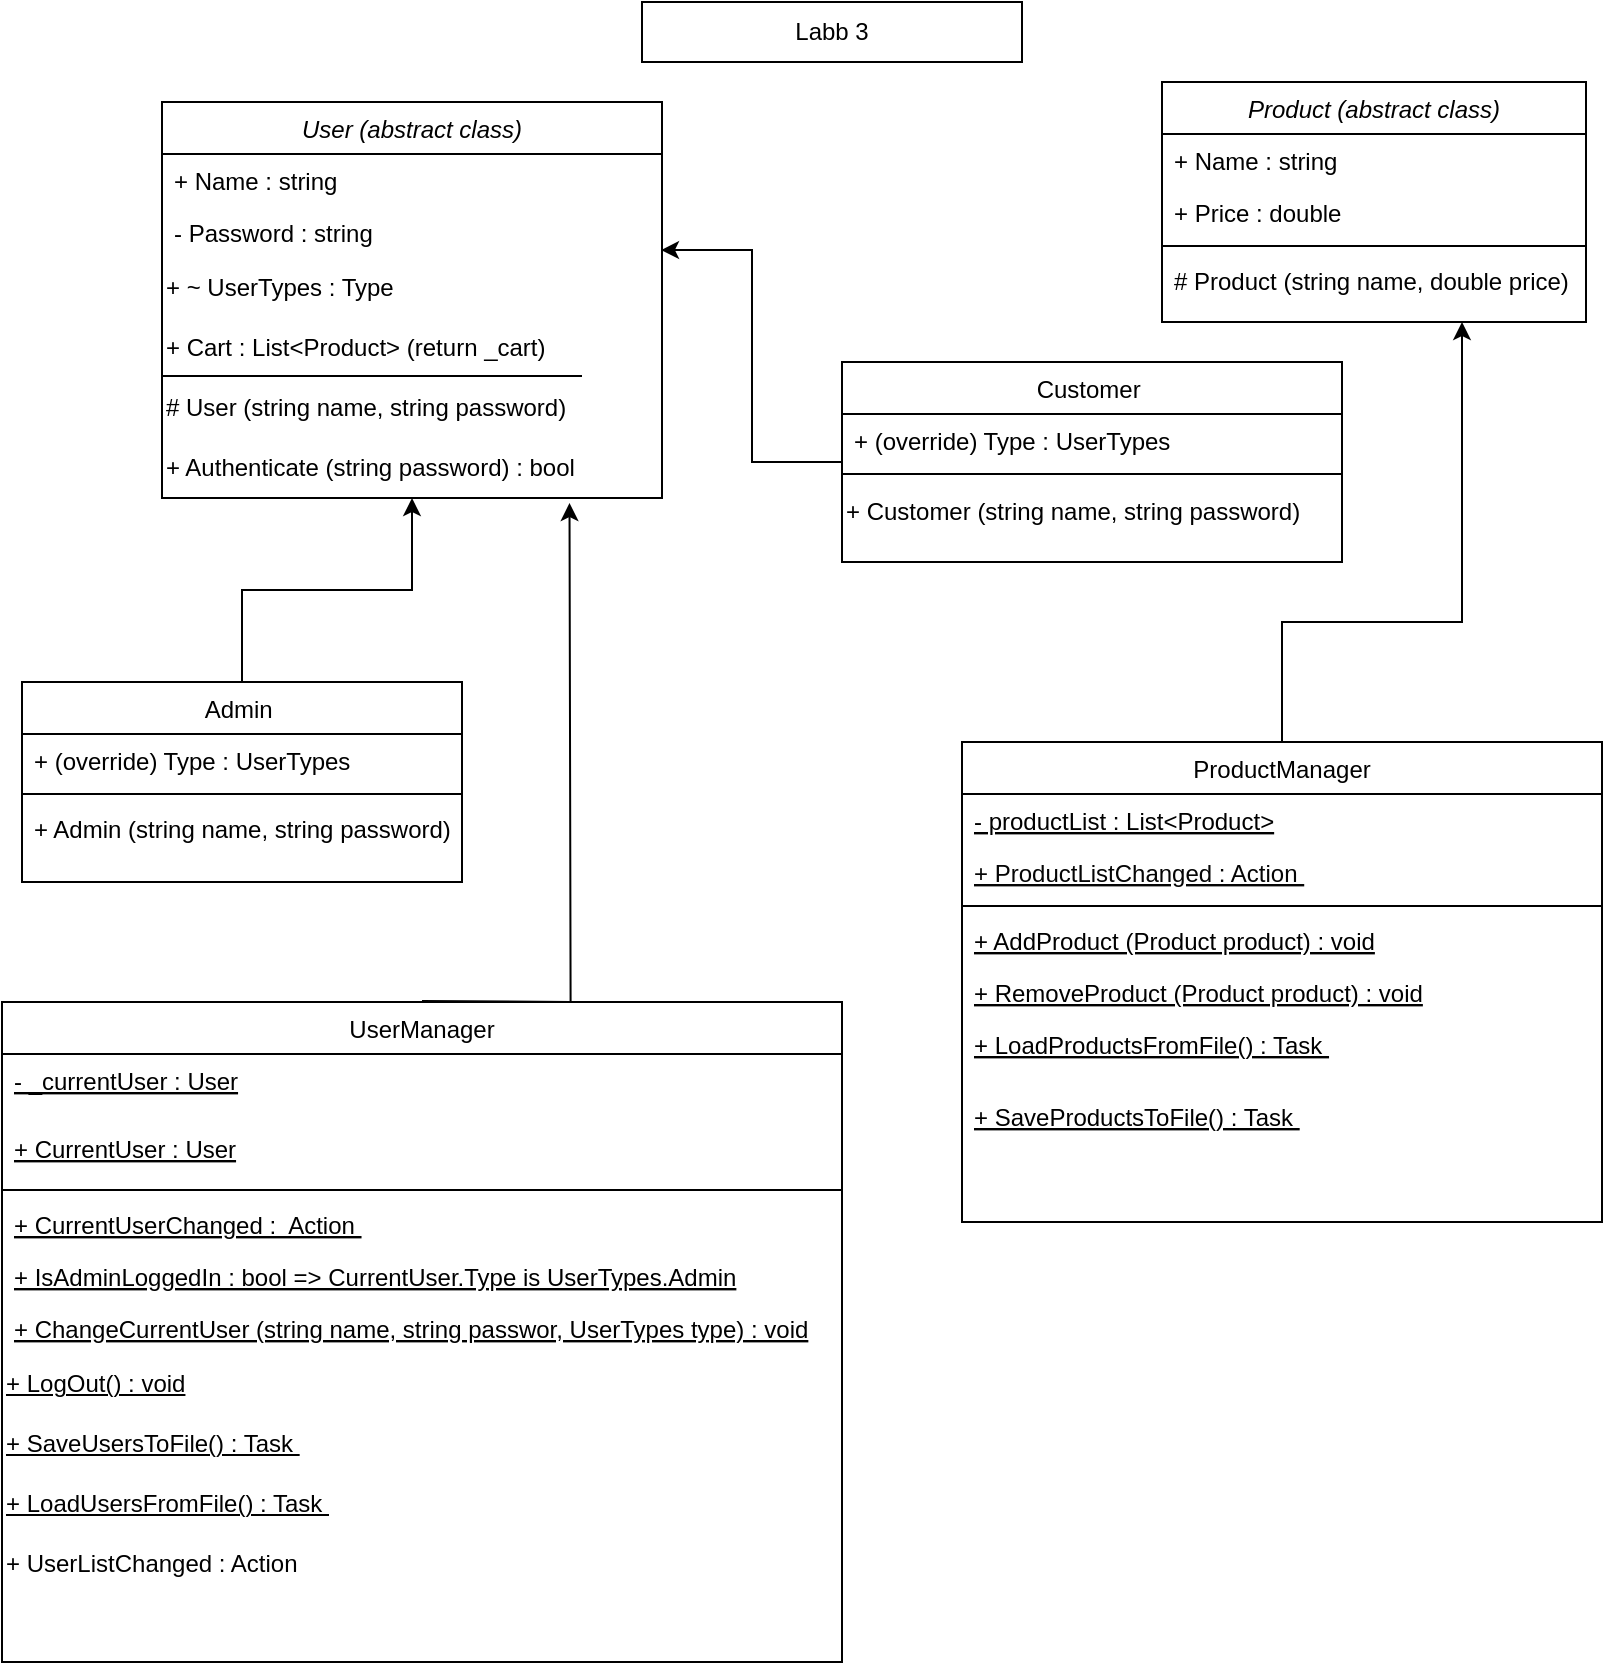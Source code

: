 <mxfile version="21.7.5" type="github">
  <diagram id="C5RBs43oDa-KdzZeNtuy" name="Page-1">
    <mxGraphModel dx="786" dy="459" grid="1" gridSize="10" guides="1" tooltips="1" connect="1" arrows="1" fold="1" page="1" pageScale="1" pageWidth="827" pageHeight="1169" math="0" shadow="0">
      <root>
        <mxCell id="WIyWlLk6GJQsqaUBKTNV-0" />
        <mxCell id="WIyWlLk6GJQsqaUBKTNV-1" parent="WIyWlLk6GJQsqaUBKTNV-0" />
        <mxCell id="jB-7pgzod1QEqbsvNjXn-13" style="edgeStyle=orthogonalEdgeStyle;rounded=0;orthogonalLoop=1;jettySize=auto;html=1;" parent="WIyWlLk6GJQsqaUBKTNV-1" source="zkfFHV4jXpPFQw0GAbJ--0" target="_D_eZjNQR4-CsZUGTJUT-10" edge="1">
          <mxGeometry relative="1" as="geometry" />
        </mxCell>
        <mxCell id="zkfFHV4jXpPFQw0GAbJ--0" value="Admin &#xa;" style="swimlane;fontStyle=0;align=center;verticalAlign=top;childLayout=stackLayout;horizontal=1;startSize=26;horizontalStack=0;resizeParent=1;resizeLast=0;collapsible=1;marginBottom=0;rounded=0;shadow=0;strokeWidth=1;" parent="WIyWlLk6GJQsqaUBKTNV-1" vertex="1">
          <mxGeometry x="20" y="350" width="220" height="100" as="geometry">
            <mxRectangle x="230" y="140" width="160" height="26" as="alternateBounds" />
          </mxGeometry>
        </mxCell>
        <mxCell id="zkfFHV4jXpPFQw0GAbJ--1" value="+ (override) Type : UserTypes" style="text;align=left;verticalAlign=top;spacingLeft=4;spacingRight=4;overflow=hidden;rotatable=0;points=[[0,0.5],[1,0.5]];portConstraint=eastwest;" parent="zkfFHV4jXpPFQw0GAbJ--0" vertex="1">
          <mxGeometry y="26" width="220" height="26" as="geometry" />
        </mxCell>
        <mxCell id="zkfFHV4jXpPFQw0GAbJ--4" value="" style="line;html=1;strokeWidth=1;align=left;verticalAlign=middle;spacingTop=-1;spacingLeft=3;spacingRight=3;rotatable=0;labelPosition=right;points=[];portConstraint=eastwest;" parent="zkfFHV4jXpPFQw0GAbJ--0" vertex="1">
          <mxGeometry y="52" width="220" height="8" as="geometry" />
        </mxCell>
        <mxCell id="zkfFHV4jXpPFQw0GAbJ--5" value="+ Admin (string name, string password)" style="text;align=left;verticalAlign=top;spacingLeft=4;spacingRight=4;overflow=hidden;rotatable=0;points=[[0,0.5],[1,0.5]];portConstraint=eastwest;" parent="zkfFHV4jXpPFQw0GAbJ--0" vertex="1">
          <mxGeometry y="60" width="220" height="26" as="geometry" />
        </mxCell>
        <mxCell id="zkfFHV4jXpPFQw0GAbJ--6" value="User (abstract class)" style="swimlane;fontStyle=2;align=center;verticalAlign=top;childLayout=stackLayout;horizontal=1;startSize=26;horizontalStack=0;resizeParent=1;resizeLast=0;collapsible=1;marginBottom=0;rounded=0;shadow=0;strokeWidth=1;" parent="WIyWlLk6GJQsqaUBKTNV-1" vertex="1">
          <mxGeometry x="90" y="60" width="250" height="198" as="geometry">
            <mxRectangle x="130" y="380" width="160" height="26" as="alternateBounds" />
          </mxGeometry>
        </mxCell>
        <mxCell id="zkfFHV4jXpPFQw0GAbJ--7" value="+ Name : string" style="text;align=left;verticalAlign=top;spacingLeft=4;spacingRight=4;overflow=hidden;rotatable=0;points=[[0,0.5],[1,0.5]];portConstraint=eastwest;" parent="zkfFHV4jXpPFQw0GAbJ--6" vertex="1">
          <mxGeometry y="26" width="250" height="26" as="geometry" />
        </mxCell>
        <mxCell id="zkfFHV4jXpPFQw0GAbJ--8" value="- Password : string" style="text;align=left;verticalAlign=top;spacingLeft=4;spacingRight=4;overflow=hidden;rotatable=0;points=[[0,0.5],[1,0.5]];portConstraint=eastwest;rounded=0;shadow=0;html=0;" parent="zkfFHV4jXpPFQw0GAbJ--6" vertex="1">
          <mxGeometry y="52" width="250" height="26" as="geometry" />
        </mxCell>
        <mxCell id="_D_eZjNQR4-CsZUGTJUT-6" value="+ ~ UserTypes : Type" style="text;html=1;align=left;verticalAlign=middle;resizable=0;points=[];autosize=1;strokeColor=none;fillColor=none;" parent="zkfFHV4jXpPFQw0GAbJ--6" vertex="1">
          <mxGeometry y="78" width="250" height="30" as="geometry" />
        </mxCell>
        <mxCell id="_-UEhagV9uYujlucJCfe-0" value="" style="endArrow=none;html=1;rounded=0;exitX=0;exitY=0;exitDx=0;exitDy=0;entryX=1;entryY=0;entryDx=0;entryDy=0;" parent="zkfFHV4jXpPFQw0GAbJ--6" edge="1">
          <mxGeometry width="50" height="50" relative="1" as="geometry">
            <mxPoint x="2.274e-13" y="137" as="sourcePoint" />
            <mxPoint x="210" y="137" as="targetPoint" />
            <Array as="points">
              <mxPoint x="90" y="137" />
            </Array>
          </mxGeometry>
        </mxCell>
        <mxCell id="jB-7pgzod1QEqbsvNjXn-9" value="+ Cart : List&amp;lt;Product&amp;gt; (return _cart)" style="text;html=1;strokeColor=none;fillColor=none;align=left;verticalAlign=middle;whiteSpace=wrap;rounded=0;" parent="zkfFHV4jXpPFQw0GAbJ--6" vertex="1">
          <mxGeometry y="108" width="250" height="30" as="geometry" />
        </mxCell>
        <mxCell id="_D_eZjNQR4-CsZUGTJUT-8" value="# User (string name, string password)" style="text;html=1;strokeColor=none;fillColor=none;align=left;verticalAlign=middle;whiteSpace=wrap;rounded=0;" parent="zkfFHV4jXpPFQw0GAbJ--6" vertex="1">
          <mxGeometry y="138" width="250" height="30" as="geometry" />
        </mxCell>
        <mxCell id="_D_eZjNQR4-CsZUGTJUT-10" value="+ Authenticate (string password) : bool" style="text;html=1;strokeColor=none;fillColor=none;align=left;verticalAlign=middle;whiteSpace=wrap;rounded=0;" parent="zkfFHV4jXpPFQw0GAbJ--6" vertex="1">
          <mxGeometry y="168" width="250" height="30" as="geometry" />
        </mxCell>
        <mxCell id="jB-7pgzod1QEqbsvNjXn-2" style="edgeStyle=orthogonalEdgeStyle;rounded=0;orthogonalLoop=1;jettySize=auto;html=1;entryX=0.998;entryY=-0.133;entryDx=0;entryDy=0;entryPerimeter=0;" parent="WIyWlLk6GJQsqaUBKTNV-1" source="zkfFHV4jXpPFQw0GAbJ--13" target="_D_eZjNQR4-CsZUGTJUT-6" edge="1">
          <mxGeometry relative="1" as="geometry" />
        </mxCell>
        <mxCell id="zkfFHV4jXpPFQw0GAbJ--13" value="Customer &#xa;" style="swimlane;fontStyle=0;align=center;verticalAlign=top;childLayout=stackLayout;horizontal=1;startSize=26;horizontalStack=0;resizeParent=1;resizeLast=0;collapsible=1;marginBottom=0;rounded=0;shadow=0;strokeWidth=1;" parent="WIyWlLk6GJQsqaUBKTNV-1" vertex="1">
          <mxGeometry x="430" y="190" width="250" height="100" as="geometry">
            <mxRectangle x="340" y="380" width="170" height="26" as="alternateBounds" />
          </mxGeometry>
        </mxCell>
        <mxCell id="zkfFHV4jXpPFQw0GAbJ--14" value="+ (override) Type : UserTypes" style="text;align=left;verticalAlign=top;spacingLeft=4;spacingRight=4;overflow=hidden;rotatable=0;points=[[0,0.5],[1,0.5]];portConstraint=eastwest;" parent="zkfFHV4jXpPFQw0GAbJ--13" vertex="1">
          <mxGeometry y="26" width="250" height="26" as="geometry" />
        </mxCell>
        <mxCell id="zkfFHV4jXpPFQw0GAbJ--15" value="" style="line;html=1;strokeWidth=1;align=left;verticalAlign=middle;spacingTop=-1;spacingLeft=3;spacingRight=3;rotatable=0;labelPosition=right;points=[];portConstraint=eastwest;" parent="zkfFHV4jXpPFQw0GAbJ--13" vertex="1">
          <mxGeometry y="52" width="250" height="8" as="geometry" />
        </mxCell>
        <mxCell id="_-UEhagV9uYujlucJCfe-1" value="+ Customer (string name, string password)" style="text;html=1;align=left;verticalAlign=middle;resizable=0;points=[];autosize=1;strokeColor=none;fillColor=none;" parent="zkfFHV4jXpPFQw0GAbJ--13" vertex="1">
          <mxGeometry y="60" width="250" height="30" as="geometry" />
        </mxCell>
        <mxCell id="zkfFHV4jXpPFQw0GAbJ--17" value="Product (abstract class)" style="swimlane;fontStyle=2;align=center;verticalAlign=top;childLayout=stackLayout;horizontal=1;startSize=26;horizontalStack=0;resizeParent=1;resizeLast=0;collapsible=1;marginBottom=0;rounded=0;shadow=0;strokeWidth=1;" parent="WIyWlLk6GJQsqaUBKTNV-1" vertex="1">
          <mxGeometry x="590" y="50" width="212" height="120" as="geometry">
            <mxRectangle x="550" y="140" width="160" height="26" as="alternateBounds" />
          </mxGeometry>
        </mxCell>
        <mxCell id="zkfFHV4jXpPFQw0GAbJ--18" value="+ Name : string    " style="text;align=left;verticalAlign=top;spacingLeft=4;spacingRight=4;overflow=hidden;rotatable=0;points=[[0,0.5],[1,0.5]];portConstraint=eastwest;" parent="zkfFHV4jXpPFQw0GAbJ--17" vertex="1">
          <mxGeometry y="26" width="212" height="26" as="geometry" />
        </mxCell>
        <mxCell id="zkfFHV4jXpPFQw0GAbJ--19" value="+ Price : double" style="text;align=left;verticalAlign=top;spacingLeft=4;spacingRight=4;overflow=hidden;rotatable=0;points=[[0,0.5],[1,0.5]];portConstraint=eastwest;rounded=0;shadow=0;html=0;" parent="zkfFHV4jXpPFQw0GAbJ--17" vertex="1">
          <mxGeometry y="52" width="212" height="26" as="geometry" />
        </mxCell>
        <mxCell id="zkfFHV4jXpPFQw0GAbJ--23" value="" style="line;html=1;strokeWidth=1;align=left;verticalAlign=middle;spacingTop=-1;spacingLeft=3;spacingRight=3;rotatable=0;labelPosition=right;points=[];portConstraint=eastwest;" parent="zkfFHV4jXpPFQw0GAbJ--17" vertex="1">
          <mxGeometry y="78" width="212" height="8" as="geometry" />
        </mxCell>
        <mxCell id="zkfFHV4jXpPFQw0GAbJ--24" value="# Product (string name, double price)" style="text;align=left;verticalAlign=top;spacingLeft=4;spacingRight=4;overflow=hidden;rotatable=0;points=[[0,0.5],[1,0.5]];portConstraint=eastwest;" parent="zkfFHV4jXpPFQw0GAbJ--17" vertex="1">
          <mxGeometry y="86" width="212" height="26" as="geometry" />
        </mxCell>
        <mxCell id="_D_eZjNQR4-CsZUGTJUT-0" value="Labb 3" style="rounded=0;whiteSpace=wrap;html=1;" parent="WIyWlLk6GJQsqaUBKTNV-1" vertex="1">
          <mxGeometry x="330" y="10" width="190" height="30" as="geometry" />
        </mxCell>
        <mxCell id="jB-7pgzod1QEqbsvNjXn-5" style="edgeStyle=orthogonalEdgeStyle;rounded=0;orthogonalLoop=1;jettySize=auto;html=1;" parent="WIyWlLk6GJQsqaUBKTNV-1" edge="1">
          <mxGeometry relative="1" as="geometry">
            <mxPoint x="740" y="170" as="targetPoint" />
            <mxPoint x="610" y="380" as="sourcePoint" />
            <Array as="points">
              <mxPoint x="650" y="380" />
              <mxPoint x="650" y="320" />
              <mxPoint x="740" y="320" />
            </Array>
          </mxGeometry>
        </mxCell>
        <mxCell id="_-UEhagV9uYujlucJCfe-6" value="ProductManager" style="swimlane;fontStyle=0;align=center;verticalAlign=top;childLayout=stackLayout;horizontal=1;startSize=26;horizontalStack=0;resizeParent=1;resizeLast=0;collapsible=1;marginBottom=0;rounded=0;shadow=0;strokeWidth=1;" parent="WIyWlLk6GJQsqaUBKTNV-1" vertex="1">
          <mxGeometry x="490" y="380" width="320" height="240" as="geometry">
            <mxRectangle x="550" y="140" width="160" height="26" as="alternateBounds" />
          </mxGeometry>
        </mxCell>
        <mxCell id="_-UEhagV9uYujlucJCfe-8" value="- productList : List&lt;Product&gt;" style="text;align=left;verticalAlign=top;spacingLeft=4;spacingRight=4;overflow=hidden;rotatable=0;points=[[0,0.5],[1,0.5]];portConstraint=eastwest;rounded=0;shadow=0;html=0;fontStyle=4;fontColor=#000000;" parent="_-UEhagV9uYujlucJCfe-6" vertex="1">
          <mxGeometry y="26" width="320" height="26" as="geometry" />
        </mxCell>
        <mxCell id="_-UEhagV9uYujlucJCfe-9" value="+ ProductListChanged : Action &#xa;" style="text;align=left;verticalAlign=top;spacingLeft=4;spacingRight=4;overflow=hidden;rotatable=0;points=[[0,0.5],[1,0.5]];portConstraint=eastwest;rounded=0;shadow=0;html=0;fontStyle=4;fontColor=#050505;" parent="_-UEhagV9uYujlucJCfe-6" vertex="1">
          <mxGeometry y="52" width="320" height="26" as="geometry" />
        </mxCell>
        <mxCell id="_-UEhagV9uYujlucJCfe-12" value="" style="line;html=1;strokeWidth=1;align=left;verticalAlign=middle;spacingTop=-1;spacingLeft=3;spacingRight=3;rotatable=0;labelPosition=right;points=[];portConstraint=eastwest;" parent="_-UEhagV9uYujlucJCfe-6" vertex="1">
          <mxGeometry y="78" width="320" height="8" as="geometry" />
        </mxCell>
        <mxCell id="_-UEhagV9uYujlucJCfe-10" value="+ AddProduct (Product product) : void" style="text;align=left;verticalAlign=top;spacingLeft=4;spacingRight=4;overflow=hidden;rotatable=0;points=[[0,0.5],[1,0.5]];portConstraint=eastwest;rounded=0;shadow=0;html=0;fontStyle=4" parent="_-UEhagV9uYujlucJCfe-6" vertex="1">
          <mxGeometry y="86" width="320" height="26" as="geometry" />
        </mxCell>
        <mxCell id="_-UEhagV9uYujlucJCfe-11" value="+ RemoveProduct (Product product) : void" style="text;align=left;verticalAlign=top;spacingLeft=4;spacingRight=4;overflow=hidden;rotatable=0;points=[[0,0.5],[1,0.5]];portConstraint=eastwest;rounded=0;shadow=0;html=0;fontStyle=4" parent="_-UEhagV9uYujlucJCfe-6" vertex="1">
          <mxGeometry y="112" width="320" height="26" as="geometry" />
        </mxCell>
        <mxCell id="_-UEhagV9uYujlucJCfe-14" value="+ LoadProductsFromFile() : Task &#xa;" style="text;align=left;verticalAlign=top;spacingLeft=4;spacingRight=4;overflow=hidden;rotatable=0;points=[[0,0.5],[1,0.5]];portConstraint=eastwest;fontStyle=4" parent="_-UEhagV9uYujlucJCfe-6" vertex="1">
          <mxGeometry y="138" width="320" height="36" as="geometry" />
        </mxCell>
        <mxCell id="_-UEhagV9uYujlucJCfe-13" value="+ SaveProductsToFile() : Task &#xa;" style="text;align=left;verticalAlign=top;spacingLeft=4;spacingRight=4;overflow=hidden;rotatable=0;points=[[0,0.5],[1,0.5]];portConstraint=eastwest;fontStyle=4" parent="_-UEhagV9uYujlucJCfe-6" vertex="1">
          <mxGeometry y="174" width="320" height="40" as="geometry" />
        </mxCell>
        <mxCell id="jB-7pgzod1QEqbsvNjXn-14" style="edgeStyle=orthogonalEdgeStyle;rounded=0;orthogonalLoop=1;jettySize=auto;html=1;entryX=0.855;entryY=1.1;entryDx=0;entryDy=0;entryPerimeter=0;" parent="WIyWlLk6GJQsqaUBKTNV-1" edge="1">
          <mxGeometry relative="1" as="geometry">
            <mxPoint x="220" y="509.5" as="sourcePoint" />
            <mxPoint x="293.75" y="260.5" as="targetPoint" />
          </mxGeometry>
        </mxCell>
        <mxCell id="_-UEhagV9uYujlucJCfe-17" value="UserManager" style="swimlane;fontStyle=0;align=center;verticalAlign=top;childLayout=stackLayout;horizontal=1;startSize=26;horizontalStack=0;resizeParent=1;resizeLast=0;collapsible=1;marginBottom=0;rounded=0;shadow=0;strokeWidth=1;" parent="WIyWlLk6GJQsqaUBKTNV-1" vertex="1">
          <mxGeometry x="10" y="510" width="420" height="330" as="geometry">
            <mxRectangle x="550" y="140" width="160" height="26" as="alternateBounds" />
          </mxGeometry>
        </mxCell>
        <mxCell id="_-UEhagV9uYujlucJCfe-19" value="- _currentUser : User" style="text;align=left;verticalAlign=top;spacingLeft=4;spacingRight=4;overflow=hidden;rotatable=0;points=[[0,0.5],[1,0.5]];portConstraint=eastwest;rounded=0;shadow=0;html=0;fontStyle=4" parent="_-UEhagV9uYujlucJCfe-17" vertex="1">
          <mxGeometry y="26" width="420" height="34" as="geometry" />
        </mxCell>
        <mxCell id="_-UEhagV9uYujlucJCfe-24" value="+ CurrentUser : User" style="text;align=left;verticalAlign=top;spacingLeft=4;spacingRight=4;overflow=hidden;rotatable=0;points=[[0,0.5],[1,0.5]];portConstraint=eastwest;fontStyle=4" parent="_-UEhagV9uYujlucJCfe-17" vertex="1">
          <mxGeometry y="60" width="420" height="30" as="geometry" />
        </mxCell>
        <mxCell id="_-UEhagV9uYujlucJCfe-23" value="" style="line;html=1;strokeWidth=1;align=left;verticalAlign=middle;spacingTop=-1;spacingLeft=3;spacingRight=3;rotatable=0;labelPosition=right;points=[];portConstraint=eastwest;" parent="_-UEhagV9uYujlucJCfe-17" vertex="1">
          <mxGeometry y="90" width="420" height="8" as="geometry" />
        </mxCell>
        <mxCell id="_-UEhagV9uYujlucJCfe-25" value="+ CurrentUserChanged :  Action " style="text;align=left;verticalAlign=top;spacingLeft=4;spacingRight=4;overflow=hidden;rotatable=0;points=[[0,0.5],[1,0.5]];portConstraint=eastwest;fontStyle=4" parent="_-UEhagV9uYujlucJCfe-17" vertex="1">
          <mxGeometry y="98" width="420" height="26" as="geometry" />
        </mxCell>
        <mxCell id="_-UEhagV9uYujlucJCfe-22" value="+ IsAdminLoggedIn : bool =&gt; CurrentUser.Type is UserTypes.Admin" style="text;align=left;verticalAlign=top;spacingLeft=4;spacingRight=4;overflow=hidden;rotatable=0;points=[[0,0.5],[1,0.5]];portConstraint=eastwest;rounded=0;shadow=0;html=0;fontStyle=4" parent="_-UEhagV9uYujlucJCfe-17" vertex="1">
          <mxGeometry y="124" width="420" height="26" as="geometry" />
        </mxCell>
        <mxCell id="_-UEhagV9uYujlucJCfe-21" value="+ ChangeCurrentUser (string name, string passwor, UserTypes type) : void" style="text;align=left;verticalAlign=top;spacingLeft=4;spacingRight=4;overflow=hidden;rotatable=0;points=[[0,0.5],[1,0.5]];portConstraint=eastwest;rounded=0;shadow=0;html=0;fontStyle=4" parent="_-UEhagV9uYujlucJCfe-17" vertex="1">
          <mxGeometry y="150" width="420" height="26" as="geometry" />
        </mxCell>
        <mxCell id="_-UEhagV9uYujlucJCfe-26" value="&lt;u&gt;+ LogOut() : void&lt;/u&gt;" style="text;html=1;align=left;verticalAlign=middle;resizable=0;points=[];autosize=1;strokeColor=none;fillColor=none;" parent="_-UEhagV9uYujlucJCfe-17" vertex="1">
          <mxGeometry y="176" width="420" height="30" as="geometry" />
        </mxCell>
        <mxCell id="_-UEhagV9uYujlucJCfe-27" value="&lt;u&gt;+ SaveUsersToFile() : Task&amp;nbsp;&lt;br&gt;&lt;/u&gt;" style="text;html=1;align=left;verticalAlign=middle;resizable=0;points=[];autosize=1;strokeColor=none;fillColor=none;" parent="_-UEhagV9uYujlucJCfe-17" vertex="1">
          <mxGeometry y="206" width="420" height="30" as="geometry" />
        </mxCell>
        <mxCell id="_-UEhagV9uYujlucJCfe-28" value="&lt;u&gt;+ LoadUsersFromFile() : Task&amp;nbsp;&lt;br&gt;&lt;/u&gt;" style="text;html=1;align=left;verticalAlign=middle;resizable=0;points=[];autosize=1;strokeColor=none;fillColor=none;" parent="_-UEhagV9uYujlucJCfe-17" vertex="1">
          <mxGeometry y="236" width="420" height="30" as="geometry" />
        </mxCell>
        <mxCell id="jB-7pgzod1QEqbsvNjXn-15" value="+ UserListChanged : Action" style="text;html=1;align=left;verticalAlign=middle;resizable=0;points=[];autosize=1;strokeColor=none;fillColor=none;" parent="_-UEhagV9uYujlucJCfe-17" vertex="1">
          <mxGeometry y="266" width="420" height="30" as="geometry" />
        </mxCell>
      </root>
    </mxGraphModel>
  </diagram>
</mxfile>
